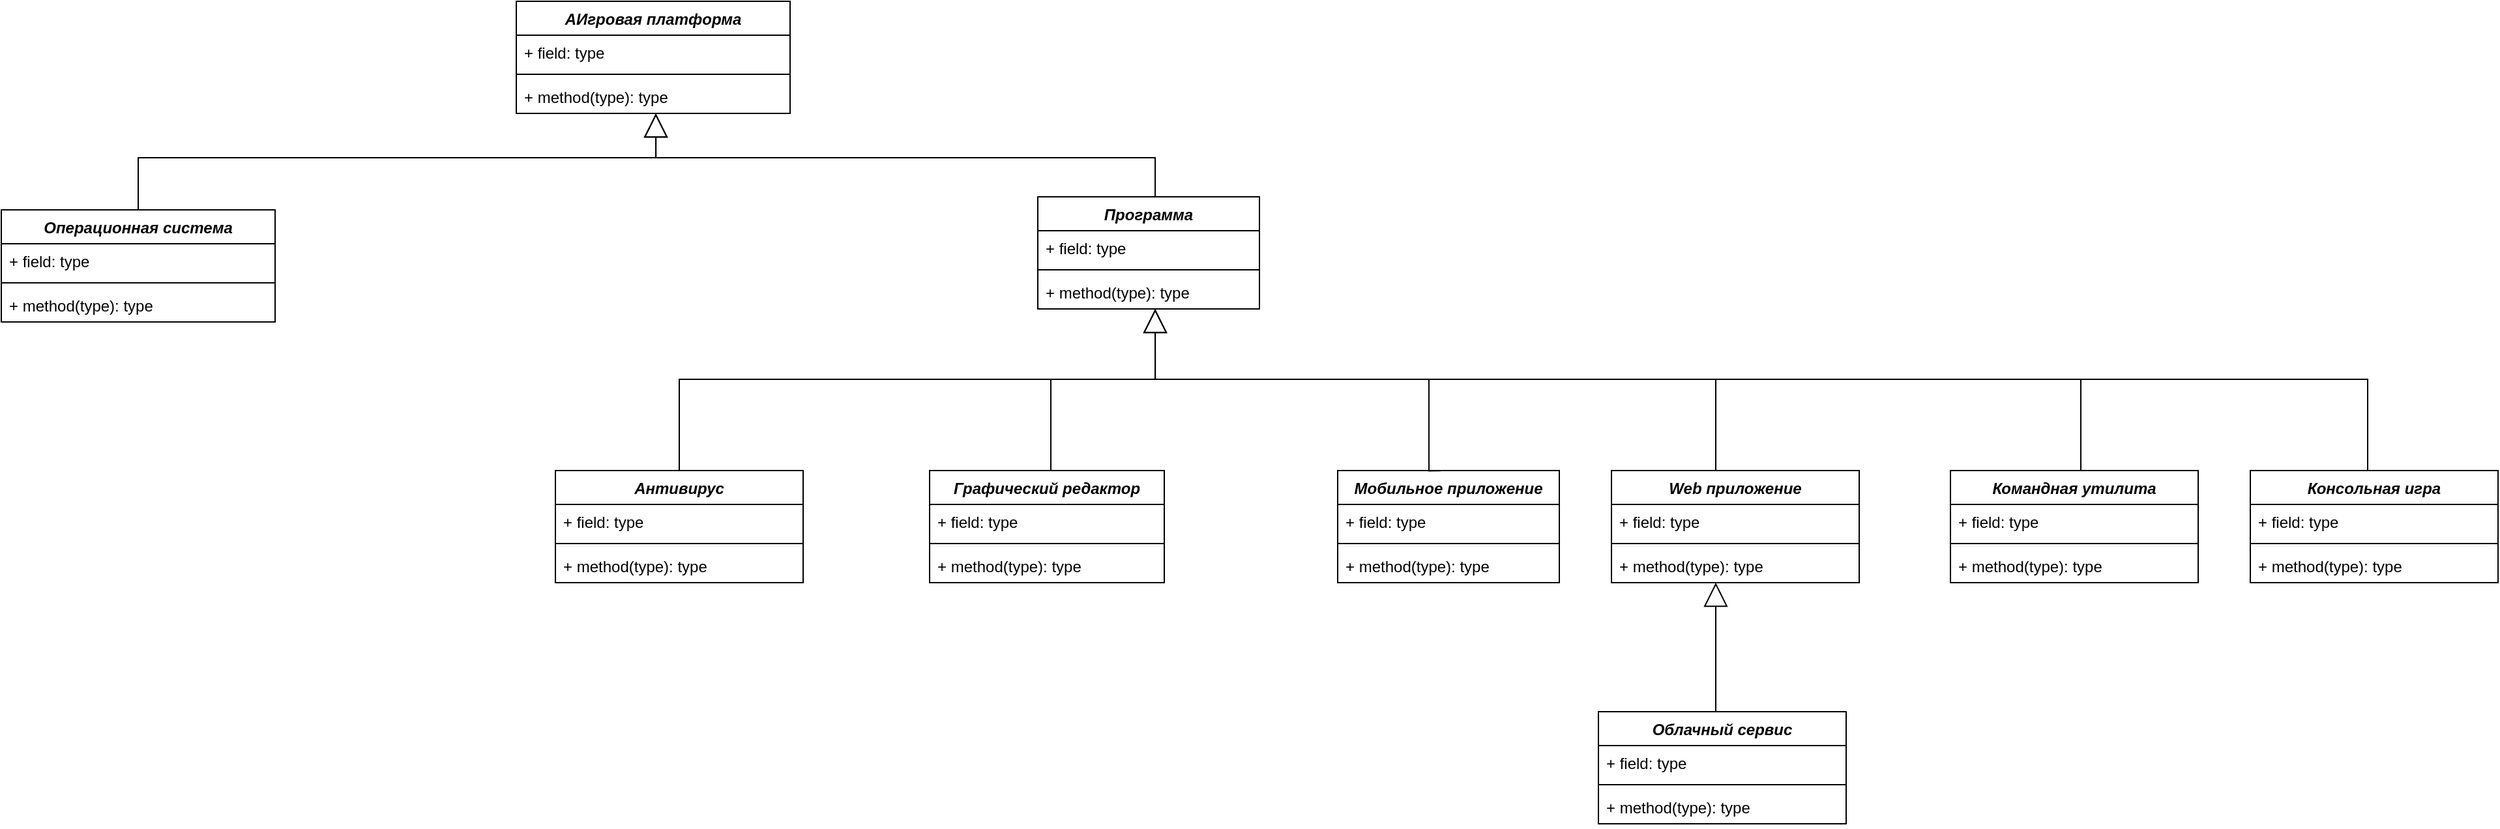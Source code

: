 <mxfile version="26.0.11">
  <diagram name="Страница — 1" id="1IhqNI-9ftxUwjLDLz9c">
    <mxGraphModel dx="2203" dy="1203" grid="1" gridSize="10" guides="1" tooltips="1" connect="1" arrows="1" fold="1" page="1" pageScale="1" pageWidth="827" pageHeight="1169" math="0" shadow="0">
      <root>
        <mxCell id="0" />
        <mxCell id="1" parent="0" />
        <mxCell id="y_bu4ISOqVrsxOuGK8KF-1" value="&lt;i&gt;АИгровая платформа&lt;/i&gt;" style="swimlane;fontStyle=1;align=center;verticalAlign=top;childLayout=stackLayout;horizontal=1;startSize=26;horizontalStack=0;resizeParent=1;resizeParentMax=0;resizeLast=0;collapsible=1;marginBottom=0;whiteSpace=wrap;html=1;" vertex="1" parent="1">
          <mxGeometry x="510" y="40" width="210" height="86" as="geometry" />
        </mxCell>
        <mxCell id="y_bu4ISOqVrsxOuGK8KF-2" value="+ field: type" style="text;strokeColor=none;fillColor=none;align=left;verticalAlign=top;spacingLeft=4;spacingRight=4;overflow=hidden;rotatable=0;points=[[0,0.5],[1,0.5]];portConstraint=eastwest;whiteSpace=wrap;html=1;" vertex="1" parent="y_bu4ISOqVrsxOuGK8KF-1">
          <mxGeometry y="26" width="210" height="26" as="geometry" />
        </mxCell>
        <mxCell id="y_bu4ISOqVrsxOuGK8KF-3" value="" style="line;strokeWidth=1;fillColor=none;align=left;verticalAlign=middle;spacingTop=-1;spacingLeft=3;spacingRight=3;rotatable=0;labelPosition=right;points=[];portConstraint=eastwest;strokeColor=inherit;" vertex="1" parent="y_bu4ISOqVrsxOuGK8KF-1">
          <mxGeometry y="52" width="210" height="8" as="geometry" />
        </mxCell>
        <mxCell id="y_bu4ISOqVrsxOuGK8KF-4" value="+ method(type): type" style="text;strokeColor=none;fillColor=none;align=left;verticalAlign=top;spacingLeft=4;spacingRight=4;overflow=hidden;rotatable=0;points=[[0,0.5],[1,0.5]];portConstraint=eastwest;whiteSpace=wrap;html=1;" vertex="1" parent="y_bu4ISOqVrsxOuGK8KF-1">
          <mxGeometry y="60" width="210" height="26" as="geometry" />
        </mxCell>
        <mxCell id="y_bu4ISOqVrsxOuGK8KF-6" value="&lt;i&gt;Операционная система&lt;/i&gt;" style="swimlane;fontStyle=1;align=center;verticalAlign=top;childLayout=stackLayout;horizontal=1;startSize=26;horizontalStack=0;resizeParent=1;resizeParentMax=0;resizeLast=0;collapsible=1;marginBottom=0;whiteSpace=wrap;html=1;" vertex="1" parent="1">
          <mxGeometry x="115" y="200" width="210" height="86" as="geometry" />
        </mxCell>
        <mxCell id="y_bu4ISOqVrsxOuGK8KF-7" value="+ field: type" style="text;strokeColor=none;fillColor=none;align=left;verticalAlign=top;spacingLeft=4;spacingRight=4;overflow=hidden;rotatable=0;points=[[0,0.5],[1,0.5]];portConstraint=eastwest;whiteSpace=wrap;html=1;" vertex="1" parent="y_bu4ISOqVrsxOuGK8KF-6">
          <mxGeometry y="26" width="210" height="26" as="geometry" />
        </mxCell>
        <mxCell id="y_bu4ISOqVrsxOuGK8KF-8" value="" style="line;strokeWidth=1;fillColor=none;align=left;verticalAlign=middle;spacingTop=-1;spacingLeft=3;spacingRight=3;rotatable=0;labelPosition=right;points=[];portConstraint=eastwest;strokeColor=inherit;" vertex="1" parent="y_bu4ISOqVrsxOuGK8KF-6">
          <mxGeometry y="52" width="210" height="8" as="geometry" />
        </mxCell>
        <mxCell id="y_bu4ISOqVrsxOuGK8KF-9" value="+ method(type): type" style="text;strokeColor=none;fillColor=none;align=left;verticalAlign=top;spacingLeft=4;spacingRight=4;overflow=hidden;rotatable=0;points=[[0,0.5],[1,0.5]];portConstraint=eastwest;whiteSpace=wrap;html=1;" vertex="1" parent="y_bu4ISOqVrsxOuGK8KF-6">
          <mxGeometry y="60" width="210" height="26" as="geometry" />
        </mxCell>
        <mxCell id="y_bu4ISOqVrsxOuGK8KF-10" value="&lt;i&gt;Программа&lt;/i&gt;" style="swimlane;fontStyle=1;align=center;verticalAlign=top;childLayout=stackLayout;horizontal=1;startSize=26;horizontalStack=0;resizeParent=1;resizeParentMax=0;resizeLast=0;collapsible=1;marginBottom=0;whiteSpace=wrap;html=1;" vertex="1" parent="1">
          <mxGeometry x="910" y="190" width="170" height="86" as="geometry" />
        </mxCell>
        <mxCell id="y_bu4ISOqVrsxOuGK8KF-11" value="+ field: type" style="text;strokeColor=none;fillColor=none;align=left;verticalAlign=top;spacingLeft=4;spacingRight=4;overflow=hidden;rotatable=0;points=[[0,0.5],[1,0.5]];portConstraint=eastwest;whiteSpace=wrap;html=1;" vertex="1" parent="y_bu4ISOqVrsxOuGK8KF-10">
          <mxGeometry y="26" width="170" height="26" as="geometry" />
        </mxCell>
        <mxCell id="y_bu4ISOqVrsxOuGK8KF-12" value="" style="line;strokeWidth=1;fillColor=none;align=left;verticalAlign=middle;spacingTop=-1;spacingLeft=3;spacingRight=3;rotatable=0;labelPosition=right;points=[];portConstraint=eastwest;strokeColor=inherit;" vertex="1" parent="y_bu4ISOqVrsxOuGK8KF-10">
          <mxGeometry y="52" width="170" height="8" as="geometry" />
        </mxCell>
        <mxCell id="y_bu4ISOqVrsxOuGK8KF-13" value="+ method(type): type" style="text;strokeColor=none;fillColor=none;align=left;verticalAlign=top;spacingLeft=4;spacingRight=4;overflow=hidden;rotatable=0;points=[[0,0.5],[1,0.5]];portConstraint=eastwest;whiteSpace=wrap;html=1;" vertex="1" parent="y_bu4ISOqVrsxOuGK8KF-10">
          <mxGeometry y="60" width="170" height="26" as="geometry" />
        </mxCell>
        <mxCell id="y_bu4ISOqVrsxOuGK8KF-14" value="&lt;i&gt;Web приложение&lt;/i&gt;" style="swimlane;fontStyle=1;align=center;verticalAlign=top;childLayout=stackLayout;horizontal=1;startSize=26;horizontalStack=0;resizeParent=1;resizeParentMax=0;resizeLast=0;collapsible=1;marginBottom=0;whiteSpace=wrap;html=1;" vertex="1" parent="1">
          <mxGeometry x="1350" y="400" width="190" height="86" as="geometry" />
        </mxCell>
        <mxCell id="y_bu4ISOqVrsxOuGK8KF-15" value="+ field: type" style="text;strokeColor=none;fillColor=none;align=left;verticalAlign=top;spacingLeft=4;spacingRight=4;overflow=hidden;rotatable=0;points=[[0,0.5],[1,0.5]];portConstraint=eastwest;whiteSpace=wrap;html=1;" vertex="1" parent="y_bu4ISOqVrsxOuGK8KF-14">
          <mxGeometry y="26" width="190" height="26" as="geometry" />
        </mxCell>
        <mxCell id="y_bu4ISOqVrsxOuGK8KF-16" value="" style="line;strokeWidth=1;fillColor=none;align=left;verticalAlign=middle;spacingTop=-1;spacingLeft=3;spacingRight=3;rotatable=0;labelPosition=right;points=[];portConstraint=eastwest;strokeColor=inherit;" vertex="1" parent="y_bu4ISOqVrsxOuGK8KF-14">
          <mxGeometry y="52" width="190" height="8" as="geometry" />
        </mxCell>
        <mxCell id="y_bu4ISOqVrsxOuGK8KF-17" value="+ method(type): type" style="text;strokeColor=none;fillColor=none;align=left;verticalAlign=top;spacingLeft=4;spacingRight=4;overflow=hidden;rotatable=0;points=[[0,0.5],[1,0.5]];portConstraint=eastwest;whiteSpace=wrap;html=1;" vertex="1" parent="y_bu4ISOqVrsxOuGK8KF-14">
          <mxGeometry y="60" width="190" height="26" as="geometry" />
        </mxCell>
        <mxCell id="y_bu4ISOqVrsxOuGK8KF-18" value="&lt;i&gt;Облачный сервис&lt;/i&gt;" style="swimlane;fontStyle=1;align=center;verticalAlign=top;childLayout=stackLayout;horizontal=1;startSize=26;horizontalStack=0;resizeParent=1;resizeParentMax=0;resizeLast=0;collapsible=1;marginBottom=0;whiteSpace=wrap;html=1;" vertex="1" parent="1">
          <mxGeometry x="1340" y="585" width="190" height="86" as="geometry" />
        </mxCell>
        <mxCell id="y_bu4ISOqVrsxOuGK8KF-19" value="+ field: type" style="text;strokeColor=none;fillColor=none;align=left;verticalAlign=top;spacingLeft=4;spacingRight=4;overflow=hidden;rotatable=0;points=[[0,0.5],[1,0.5]];portConstraint=eastwest;whiteSpace=wrap;html=1;" vertex="1" parent="y_bu4ISOqVrsxOuGK8KF-18">
          <mxGeometry y="26" width="190" height="26" as="geometry" />
        </mxCell>
        <mxCell id="y_bu4ISOqVrsxOuGK8KF-20" value="" style="line;strokeWidth=1;fillColor=none;align=left;verticalAlign=middle;spacingTop=-1;spacingLeft=3;spacingRight=3;rotatable=0;labelPosition=right;points=[];portConstraint=eastwest;strokeColor=inherit;" vertex="1" parent="y_bu4ISOqVrsxOuGK8KF-18">
          <mxGeometry y="52" width="190" height="8" as="geometry" />
        </mxCell>
        <mxCell id="y_bu4ISOqVrsxOuGK8KF-21" value="+ method(type): type" style="text;strokeColor=none;fillColor=none;align=left;verticalAlign=top;spacingLeft=4;spacingRight=4;overflow=hidden;rotatable=0;points=[[0,0.5],[1,0.5]];portConstraint=eastwest;whiteSpace=wrap;html=1;" vertex="1" parent="y_bu4ISOqVrsxOuGK8KF-18">
          <mxGeometry y="60" width="190" height="26" as="geometry" />
        </mxCell>
        <mxCell id="y_bu4ISOqVrsxOuGK8KF-22" value="&lt;i&gt;Антивирус&lt;/i&gt;" style="swimlane;fontStyle=1;align=center;verticalAlign=top;childLayout=stackLayout;horizontal=1;startSize=26;horizontalStack=0;resizeParent=1;resizeParentMax=0;resizeLast=0;collapsible=1;marginBottom=0;whiteSpace=wrap;html=1;" vertex="1" parent="1">
          <mxGeometry x="540" y="400" width="190" height="86" as="geometry" />
        </mxCell>
        <mxCell id="y_bu4ISOqVrsxOuGK8KF-23" value="+ field: type" style="text;strokeColor=none;fillColor=none;align=left;verticalAlign=top;spacingLeft=4;spacingRight=4;overflow=hidden;rotatable=0;points=[[0,0.5],[1,0.5]];portConstraint=eastwest;whiteSpace=wrap;html=1;" vertex="1" parent="y_bu4ISOqVrsxOuGK8KF-22">
          <mxGeometry y="26" width="190" height="26" as="geometry" />
        </mxCell>
        <mxCell id="y_bu4ISOqVrsxOuGK8KF-24" value="" style="line;strokeWidth=1;fillColor=none;align=left;verticalAlign=middle;spacingTop=-1;spacingLeft=3;spacingRight=3;rotatable=0;labelPosition=right;points=[];portConstraint=eastwest;strokeColor=inherit;" vertex="1" parent="y_bu4ISOqVrsxOuGK8KF-22">
          <mxGeometry y="52" width="190" height="8" as="geometry" />
        </mxCell>
        <mxCell id="y_bu4ISOqVrsxOuGK8KF-25" value="+ method(type): type" style="text;strokeColor=none;fillColor=none;align=left;verticalAlign=top;spacingLeft=4;spacingRight=4;overflow=hidden;rotatable=0;points=[[0,0.5],[1,0.5]];portConstraint=eastwest;whiteSpace=wrap;html=1;" vertex="1" parent="y_bu4ISOqVrsxOuGK8KF-22">
          <mxGeometry y="60" width="190" height="26" as="geometry" />
        </mxCell>
        <mxCell id="y_bu4ISOqVrsxOuGK8KF-26" value="&lt;i&gt;Мобильное приложение&lt;/i&gt;" style="swimlane;fontStyle=1;align=center;verticalAlign=top;childLayout=stackLayout;horizontal=1;startSize=26;horizontalStack=0;resizeParent=1;resizeParentMax=0;resizeLast=0;collapsible=1;marginBottom=0;whiteSpace=wrap;html=1;" vertex="1" parent="1">
          <mxGeometry x="1140" y="400" width="170" height="86" as="geometry" />
        </mxCell>
        <mxCell id="y_bu4ISOqVrsxOuGK8KF-27" value="+ field: type" style="text;strokeColor=none;fillColor=none;align=left;verticalAlign=top;spacingLeft=4;spacingRight=4;overflow=hidden;rotatable=0;points=[[0,0.5],[1,0.5]];portConstraint=eastwest;whiteSpace=wrap;html=1;" vertex="1" parent="y_bu4ISOqVrsxOuGK8KF-26">
          <mxGeometry y="26" width="170" height="26" as="geometry" />
        </mxCell>
        <mxCell id="y_bu4ISOqVrsxOuGK8KF-28" value="" style="line;strokeWidth=1;fillColor=none;align=left;verticalAlign=middle;spacingTop=-1;spacingLeft=3;spacingRight=3;rotatable=0;labelPosition=right;points=[];portConstraint=eastwest;strokeColor=inherit;" vertex="1" parent="y_bu4ISOqVrsxOuGK8KF-26">
          <mxGeometry y="52" width="170" height="8" as="geometry" />
        </mxCell>
        <mxCell id="y_bu4ISOqVrsxOuGK8KF-29" value="+ method(type): type" style="text;strokeColor=none;fillColor=none;align=left;verticalAlign=top;spacingLeft=4;spacingRight=4;overflow=hidden;rotatable=0;points=[[0,0.5],[1,0.5]];portConstraint=eastwest;whiteSpace=wrap;html=1;" vertex="1" parent="y_bu4ISOqVrsxOuGK8KF-26">
          <mxGeometry y="60" width="170" height="26" as="geometry" />
        </mxCell>
        <mxCell id="y_bu4ISOqVrsxOuGK8KF-30" value="&lt;i&gt;Графический редактор&lt;/i&gt;" style="swimlane;fontStyle=1;align=center;verticalAlign=top;childLayout=stackLayout;horizontal=1;startSize=26;horizontalStack=0;resizeParent=1;resizeParentMax=0;resizeLast=0;collapsible=1;marginBottom=0;whiteSpace=wrap;html=1;" vertex="1" parent="1">
          <mxGeometry x="827" y="400" width="180" height="86" as="geometry" />
        </mxCell>
        <mxCell id="y_bu4ISOqVrsxOuGK8KF-31" value="+ field: type" style="text;strokeColor=none;fillColor=none;align=left;verticalAlign=top;spacingLeft=4;spacingRight=4;overflow=hidden;rotatable=0;points=[[0,0.5],[1,0.5]];portConstraint=eastwest;whiteSpace=wrap;html=1;" vertex="1" parent="y_bu4ISOqVrsxOuGK8KF-30">
          <mxGeometry y="26" width="180" height="26" as="geometry" />
        </mxCell>
        <mxCell id="y_bu4ISOqVrsxOuGK8KF-32" value="" style="line;strokeWidth=1;fillColor=none;align=left;verticalAlign=middle;spacingTop=-1;spacingLeft=3;spacingRight=3;rotatable=0;labelPosition=right;points=[];portConstraint=eastwest;strokeColor=inherit;" vertex="1" parent="y_bu4ISOqVrsxOuGK8KF-30">
          <mxGeometry y="52" width="180" height="8" as="geometry" />
        </mxCell>
        <mxCell id="y_bu4ISOqVrsxOuGK8KF-33" value="+ method(type): type" style="text;strokeColor=none;fillColor=none;align=left;verticalAlign=top;spacingLeft=4;spacingRight=4;overflow=hidden;rotatable=0;points=[[0,0.5],[1,0.5]];portConstraint=eastwest;whiteSpace=wrap;html=1;" vertex="1" parent="y_bu4ISOqVrsxOuGK8KF-30">
          <mxGeometry y="60" width="180" height="26" as="geometry" />
        </mxCell>
        <mxCell id="y_bu4ISOqVrsxOuGK8KF-36" value="" style="endArrow=block;endSize=16;endFill=0;html=1;rounded=0;entryX=1;entryY=0.5;entryDx=0;entryDy=0;edgeStyle=orthogonalEdgeStyle;exitX=0.465;exitY=0.002;exitDx=0;exitDy=0;exitPerimeter=0;" edge="1" parent="1" source="y_bu4ISOqVrsxOuGK8KF-26">
          <mxGeometry width="160" relative="1" as="geometry">
            <mxPoint x="1230" y="387" as="sourcePoint" />
            <mxPoint x="1000" y="276" as="targetPoint" />
            <Array as="points">
              <mxPoint x="1210" y="330" />
              <mxPoint x="1000" y="330" />
            </Array>
          </mxGeometry>
        </mxCell>
        <mxCell id="y_bu4ISOqVrsxOuGK8KF-37" value="" style="endArrow=block;endSize=16;endFill=0;html=1;rounded=0;edgeStyle=orthogonalEdgeStyle;entryX=0.536;entryY=0.991;entryDx=0;entryDy=0;entryPerimeter=0;" edge="1" parent="1">
          <mxGeometry width="160" relative="1" as="geometry">
            <mxPoint x="920" y="400" as="sourcePoint" />
            <mxPoint x="1000.08" y="275.996" as="targetPoint" />
            <Array as="points">
              <mxPoint x="920" y="400" />
              <mxPoint x="920" y="330" />
              <mxPoint x="1000" y="330" />
            </Array>
          </mxGeometry>
        </mxCell>
        <mxCell id="y_bu4ISOqVrsxOuGK8KF-41" value="" style="endArrow=none;html=1;edgeStyle=orthogonalEdgeStyle;rounded=0;entryX=0.5;entryY=0;entryDx=0;entryDy=0;" edge="1" parent="1" target="y_bu4ISOqVrsxOuGK8KF-22">
          <mxGeometry relative="1" as="geometry">
            <mxPoint x="920" y="330" as="sourcePoint" />
            <mxPoint x="330" y="320" as="targetPoint" />
            <Array as="points">
              <mxPoint x="635" y="330" />
            </Array>
          </mxGeometry>
        </mxCell>
        <mxCell id="y_bu4ISOqVrsxOuGK8KF-44" value="" style="endArrow=block;endSize=16;endFill=0;html=1;rounded=0;entryX=1;entryY=0.5;entryDx=0;entryDy=0;edgeStyle=orthogonalEdgeStyle;exitX=0.5;exitY=0;exitDx=0;exitDy=0;" edge="1" parent="1" source="y_bu4ISOqVrsxOuGK8KF-10">
          <mxGeometry width="160" relative="1" as="geometry">
            <mxPoint x="827" y="250.004" as="sourcePoint" />
            <mxPoint x="617" y="126.004" as="targetPoint" />
            <Array as="points">
              <mxPoint x="1000" y="160" />
              <mxPoint x="617" y="160" />
            </Array>
          </mxGeometry>
        </mxCell>
        <mxCell id="y_bu4ISOqVrsxOuGK8KF-45" value="" style="endArrow=block;endSize=16;endFill=0;html=1;rounded=0;edgeStyle=orthogonalEdgeStyle;exitX=0.5;exitY=0;exitDx=0;exitDy=0;entryX=0.536;entryY=0.991;entryDx=0;entryDy=0;entryPerimeter=0;" edge="1" parent="1" source="y_bu4ISOqVrsxOuGK8KF-6">
          <mxGeometry width="160" relative="1" as="geometry">
            <mxPoint x="467.0" y="251.454" as="sourcePoint" />
            <mxPoint x="617.08" y="126" as="targetPoint" />
            <Array as="points">
              <mxPoint x="220" y="160" />
              <mxPoint x="617" y="160" />
            </Array>
          </mxGeometry>
        </mxCell>
        <mxCell id="y_bu4ISOqVrsxOuGK8KF-47" value="" style="endArrow=none;html=1;edgeStyle=orthogonalEdgeStyle;rounded=0;entryX=0.5;entryY=0;entryDx=0;entryDy=0;" edge="1" parent="1">
          <mxGeometry relative="1" as="geometry">
            <mxPoint x="1200" y="330" as="sourcePoint" />
            <mxPoint x="1430" y="400" as="targetPoint" />
            <Array as="points">
              <mxPoint x="1430" y="330" />
            </Array>
          </mxGeometry>
        </mxCell>
        <mxCell id="y_bu4ISOqVrsxOuGK8KF-48" value="" style="endArrow=block;endSize=16;endFill=0;html=1;rounded=0;entryX=1;entryY=0.5;entryDx=0;entryDy=0;edgeStyle=orthogonalEdgeStyle;" edge="1" parent="1">
          <mxGeometry width="160" relative="1" as="geometry">
            <mxPoint x="1430" y="585" as="sourcePoint" />
            <mxPoint x="1430" y="486.004" as="targetPoint" />
            <Array as="points">
              <mxPoint x="1430" y="585" />
            </Array>
          </mxGeometry>
        </mxCell>
        <mxCell id="y_bu4ISOqVrsxOuGK8KF-49" value="&lt;i&gt;Командная утилита&lt;/i&gt;" style="swimlane;fontStyle=1;align=center;verticalAlign=top;childLayout=stackLayout;horizontal=1;startSize=26;horizontalStack=0;resizeParent=1;resizeParentMax=0;resizeLast=0;collapsible=1;marginBottom=0;whiteSpace=wrap;html=1;" vertex="1" parent="1">
          <mxGeometry x="1610" y="400" width="190" height="86" as="geometry" />
        </mxCell>
        <mxCell id="y_bu4ISOqVrsxOuGK8KF-50" value="+ field: type" style="text;strokeColor=none;fillColor=none;align=left;verticalAlign=top;spacingLeft=4;spacingRight=4;overflow=hidden;rotatable=0;points=[[0,0.5],[1,0.5]];portConstraint=eastwest;whiteSpace=wrap;html=1;" vertex="1" parent="y_bu4ISOqVrsxOuGK8KF-49">
          <mxGeometry y="26" width="190" height="26" as="geometry" />
        </mxCell>
        <mxCell id="y_bu4ISOqVrsxOuGK8KF-51" value="" style="line;strokeWidth=1;fillColor=none;align=left;verticalAlign=middle;spacingTop=-1;spacingLeft=3;spacingRight=3;rotatable=0;labelPosition=right;points=[];portConstraint=eastwest;strokeColor=inherit;" vertex="1" parent="y_bu4ISOqVrsxOuGK8KF-49">
          <mxGeometry y="52" width="190" height="8" as="geometry" />
        </mxCell>
        <mxCell id="y_bu4ISOqVrsxOuGK8KF-52" value="+ method(type): type" style="text;strokeColor=none;fillColor=none;align=left;verticalAlign=top;spacingLeft=4;spacingRight=4;overflow=hidden;rotatable=0;points=[[0,0.5],[1,0.5]];portConstraint=eastwest;whiteSpace=wrap;html=1;" vertex="1" parent="y_bu4ISOqVrsxOuGK8KF-49">
          <mxGeometry y="60" width="190" height="26" as="geometry" />
        </mxCell>
        <mxCell id="y_bu4ISOqVrsxOuGK8KF-53" value="&lt;i&gt;Консольная игра&lt;/i&gt;" style="swimlane;fontStyle=1;align=center;verticalAlign=top;childLayout=stackLayout;horizontal=1;startSize=26;horizontalStack=0;resizeParent=1;resizeParentMax=0;resizeLast=0;collapsible=1;marginBottom=0;whiteSpace=wrap;html=1;" vertex="1" parent="1">
          <mxGeometry x="1840" y="400" width="190" height="86" as="geometry" />
        </mxCell>
        <mxCell id="y_bu4ISOqVrsxOuGK8KF-54" value="+ field: type" style="text;strokeColor=none;fillColor=none;align=left;verticalAlign=top;spacingLeft=4;spacingRight=4;overflow=hidden;rotatable=0;points=[[0,0.5],[1,0.5]];portConstraint=eastwest;whiteSpace=wrap;html=1;" vertex="1" parent="y_bu4ISOqVrsxOuGK8KF-53">
          <mxGeometry y="26" width="190" height="26" as="geometry" />
        </mxCell>
        <mxCell id="y_bu4ISOqVrsxOuGK8KF-55" value="" style="line;strokeWidth=1;fillColor=none;align=left;verticalAlign=middle;spacingTop=-1;spacingLeft=3;spacingRight=3;rotatable=0;labelPosition=right;points=[];portConstraint=eastwest;strokeColor=inherit;" vertex="1" parent="y_bu4ISOqVrsxOuGK8KF-53">
          <mxGeometry y="52" width="190" height="8" as="geometry" />
        </mxCell>
        <mxCell id="y_bu4ISOqVrsxOuGK8KF-56" value="+ method(type): type" style="text;strokeColor=none;fillColor=none;align=left;verticalAlign=top;spacingLeft=4;spacingRight=4;overflow=hidden;rotatable=0;points=[[0,0.5],[1,0.5]];portConstraint=eastwest;whiteSpace=wrap;html=1;" vertex="1" parent="y_bu4ISOqVrsxOuGK8KF-53">
          <mxGeometry y="60" width="190" height="26" as="geometry" />
        </mxCell>
        <mxCell id="y_bu4ISOqVrsxOuGK8KF-57" value="" style="endArrow=none;html=1;edgeStyle=orthogonalEdgeStyle;rounded=0;entryX=0.5;entryY=0;entryDx=0;entryDy=0;" edge="1" parent="1">
          <mxGeometry relative="1" as="geometry">
            <mxPoint x="1430" y="330" as="sourcePoint" />
            <mxPoint x="1930" y="400" as="targetPoint" />
            <Array as="points">
              <mxPoint x="1930" y="330" />
            </Array>
          </mxGeometry>
        </mxCell>
        <mxCell id="y_bu4ISOqVrsxOuGK8KF-58" value="" style="endArrow=none;html=1;edgeStyle=orthogonalEdgeStyle;rounded=0;entryX=0.5;entryY=0;entryDx=0;entryDy=0;" edge="1" parent="1">
          <mxGeometry relative="1" as="geometry">
            <mxPoint x="1430" y="330" as="sourcePoint" />
            <mxPoint x="1710" y="400" as="targetPoint" />
            <Array as="points">
              <mxPoint x="1710" y="330" />
            </Array>
          </mxGeometry>
        </mxCell>
      </root>
    </mxGraphModel>
  </diagram>
</mxfile>
